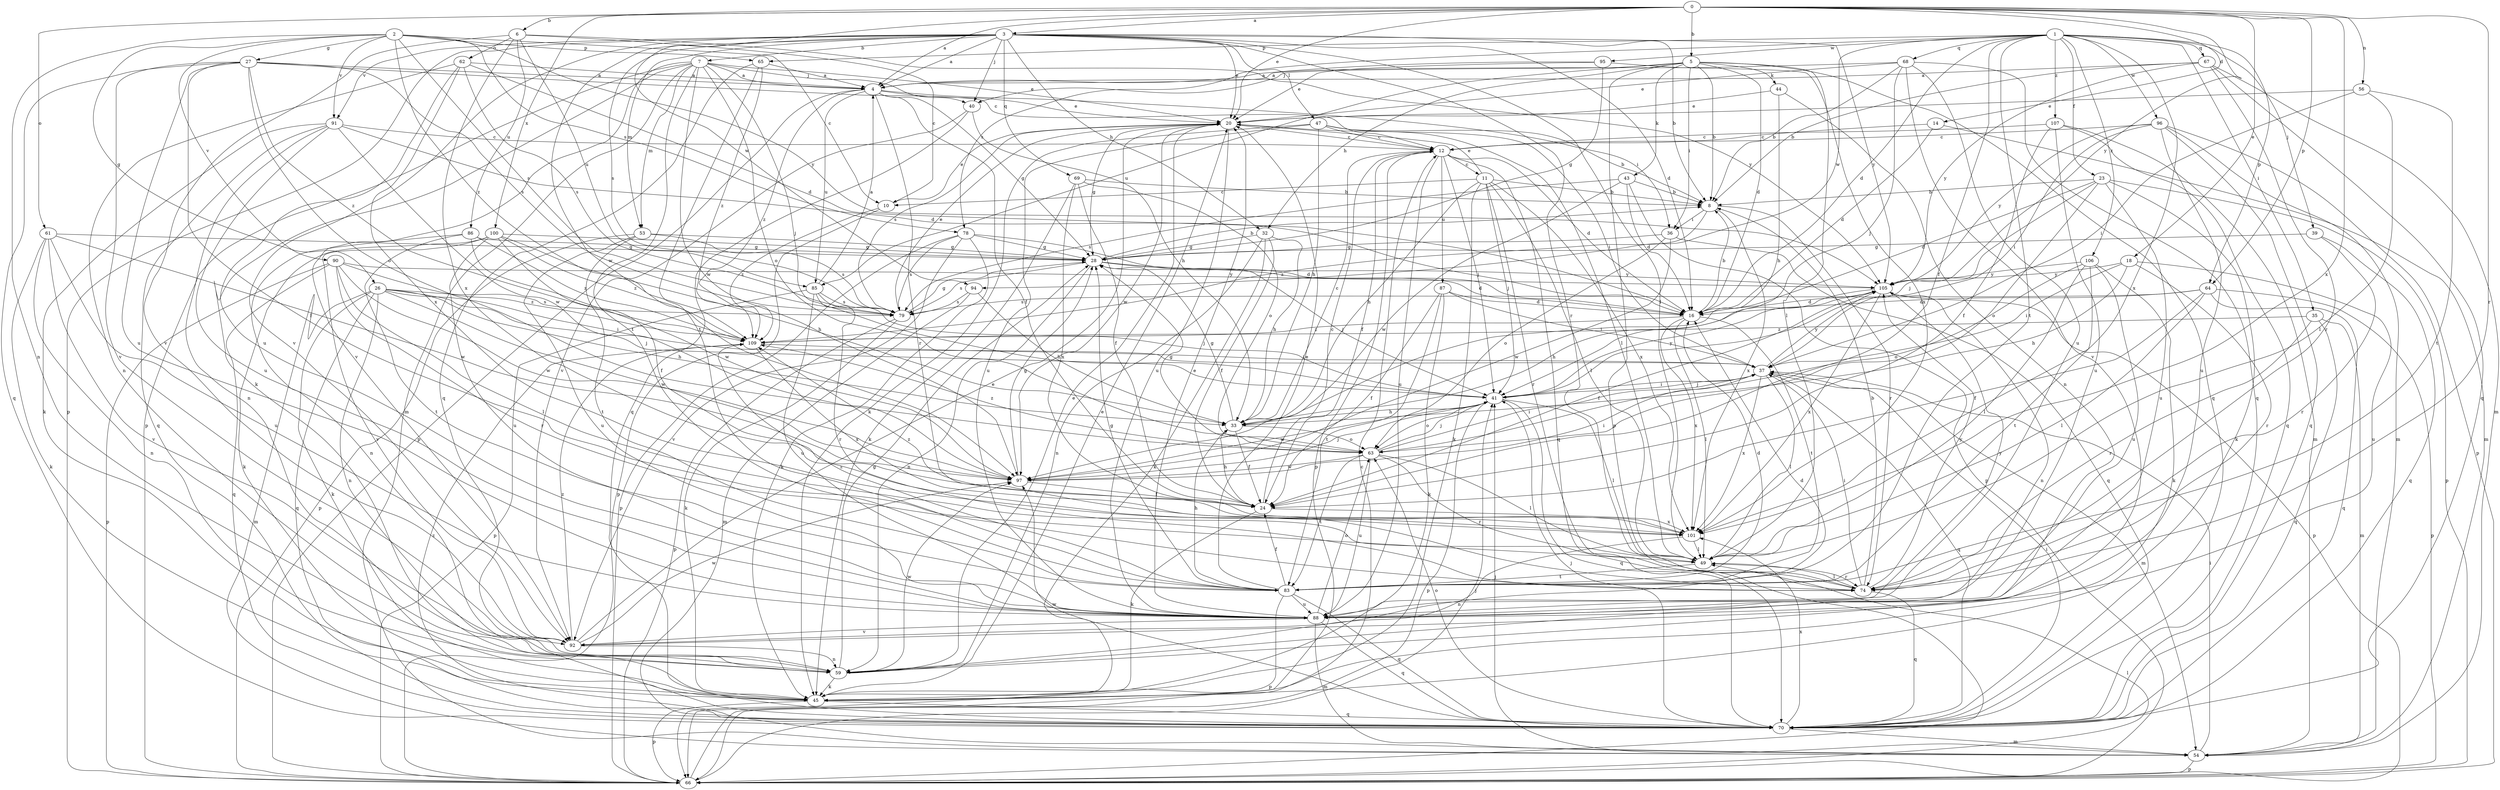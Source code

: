 strict digraph  {
0;
1;
2;
3;
4;
5;
6;
7;
8;
10;
11;
12;
14;
16;
18;
20;
23;
24;
26;
27;
28;
32;
33;
35;
36;
37;
39;
40;
41;
43;
44;
45;
47;
49;
53;
54;
56;
59;
61;
62;
63;
64;
65;
66;
67;
68;
69;
70;
74;
78;
79;
83;
85;
86;
87;
88;
90;
91;
92;
94;
95;
96;
97;
100;
101;
105;
106;
107;
109;
0 -> 3  [label=a];
0 -> 4  [label=a];
0 -> 5  [label=b];
0 -> 6  [label=b];
0 -> 14  [label=d];
0 -> 18  [label=e];
0 -> 20  [label=e];
0 -> 56  [label=n];
0 -> 61  [label=o];
0 -> 64  [label=p];
0 -> 74  [label=r];
0 -> 94  [label=w];
0 -> 100  [label=x];
0 -> 101  [label=x];
0 -> 105  [label=y];
1 -> 16  [label=d];
1 -> 23  [label=f];
1 -> 24  [label=f];
1 -> 35  [label=i];
1 -> 39  [label=j];
1 -> 64  [label=p];
1 -> 65  [label=p];
1 -> 67  [label=q];
1 -> 68  [label=q];
1 -> 78  [label=s];
1 -> 83  [label=t];
1 -> 94  [label=w];
1 -> 95  [label=w];
1 -> 96  [label=w];
1 -> 101  [label=x];
1 -> 106  [label=z];
1 -> 107  [label=z];
2 -> 10  [label=c];
2 -> 26  [label=g];
2 -> 27  [label=g];
2 -> 59  [label=n];
2 -> 65  [label=p];
2 -> 78  [label=s];
2 -> 79  [label=s];
2 -> 90  [label=v];
2 -> 91  [label=v];
2 -> 105  [label=y];
2 -> 109  [label=z];
3 -> 4  [label=a];
3 -> 7  [label=b];
3 -> 8  [label=b];
3 -> 16  [label=d];
3 -> 20  [label=e];
3 -> 32  [label=h];
3 -> 40  [label=j];
3 -> 47  [label=l];
3 -> 49  [label=l];
3 -> 53  [label=m];
3 -> 66  [label=p];
3 -> 69  [label=q];
3 -> 74  [label=r];
3 -> 79  [label=s];
3 -> 91  [label=v];
3 -> 92  [label=v];
3 -> 97  [label=w];
3 -> 105  [label=y];
4 -> 20  [label=e];
4 -> 24  [label=f];
4 -> 28  [label=g];
4 -> 36  [label=i];
4 -> 66  [label=p];
4 -> 74  [label=r];
4 -> 85  [label=u];
4 -> 109  [label=z];
5 -> 8  [label=b];
5 -> 16  [label=d];
5 -> 32  [label=h];
5 -> 36  [label=i];
5 -> 40  [label=j];
5 -> 43  [label=k];
5 -> 44  [label=k];
5 -> 49  [label=l];
5 -> 66  [label=p];
5 -> 70  [label=q];
5 -> 85  [label=u];
6 -> 10  [label=c];
6 -> 62  [label=o];
6 -> 85  [label=u];
6 -> 86  [label=u];
6 -> 92  [label=v];
6 -> 101  [label=x];
6 -> 105  [label=y];
7 -> 4  [label=a];
7 -> 20  [label=e];
7 -> 40  [label=j];
7 -> 41  [label=j];
7 -> 45  [label=k];
7 -> 53  [label=m];
7 -> 54  [label=m];
7 -> 63  [label=o];
7 -> 66  [label=p];
7 -> 83  [label=t];
7 -> 92  [label=v];
7 -> 97  [label=w];
8 -> 36  [label=i];
8 -> 74  [label=r];
8 -> 101  [label=x];
8 -> 109  [label=z];
10 -> 20  [label=e];
10 -> 66  [label=p];
10 -> 109  [label=z];
11 -> 8  [label=b];
11 -> 10  [label=c];
11 -> 20  [label=e];
11 -> 33  [label=h];
11 -> 41  [label=j];
11 -> 45  [label=k];
11 -> 49  [label=l];
11 -> 74  [label=r];
11 -> 101  [label=x];
12 -> 11  [label=c];
12 -> 16  [label=d];
12 -> 24  [label=f];
12 -> 41  [label=j];
12 -> 66  [label=p];
12 -> 70  [label=q];
12 -> 87  [label=u];
12 -> 88  [label=u];
14 -> 12  [label=c];
14 -> 16  [label=d];
14 -> 54  [label=m];
16 -> 8  [label=b];
16 -> 49  [label=l];
16 -> 83  [label=t];
16 -> 101  [label=x];
16 -> 109  [label=z];
18 -> 33  [label=h];
18 -> 37  [label=i];
18 -> 74  [label=r];
18 -> 88  [label=u];
18 -> 105  [label=y];
20 -> 12  [label=c];
20 -> 28  [label=g];
20 -> 49  [label=l];
20 -> 79  [label=s];
20 -> 88  [label=u];
20 -> 97  [label=w];
23 -> 8  [label=b];
23 -> 16  [label=d];
23 -> 41  [label=j];
23 -> 45  [label=k];
23 -> 63  [label=o];
23 -> 66  [label=p];
23 -> 88  [label=u];
24 -> 12  [label=c];
24 -> 33  [label=h];
24 -> 45  [label=k];
24 -> 101  [label=x];
26 -> 33  [label=h];
26 -> 37  [label=i];
26 -> 41  [label=j];
26 -> 45  [label=k];
26 -> 54  [label=m];
26 -> 59  [label=n];
26 -> 70  [label=q];
26 -> 79  [label=s];
26 -> 97  [label=w];
27 -> 4  [label=a];
27 -> 12  [label=c];
27 -> 49  [label=l];
27 -> 63  [label=o];
27 -> 70  [label=q];
27 -> 79  [label=s];
27 -> 88  [label=u];
27 -> 92  [label=v];
27 -> 109  [label=z];
28 -> 8  [label=b];
28 -> 16  [label=d];
28 -> 41  [label=j];
28 -> 59  [label=n];
28 -> 79  [label=s];
28 -> 105  [label=y];
32 -> 24  [label=f];
32 -> 28  [label=g];
32 -> 33  [label=h];
32 -> 45  [label=k];
32 -> 59  [label=n];
33 -> 12  [label=c];
33 -> 24  [label=f];
33 -> 28  [label=g];
33 -> 63  [label=o];
35 -> 54  [label=m];
35 -> 70  [label=q];
35 -> 74  [label=r];
35 -> 109  [label=z];
36 -> 28  [label=g];
36 -> 63  [label=o];
36 -> 70  [label=q];
36 -> 97  [label=w];
37 -> 41  [label=j];
37 -> 49  [label=l];
37 -> 54  [label=m];
37 -> 70  [label=q];
37 -> 101  [label=x];
37 -> 105  [label=y];
39 -> 28  [label=g];
39 -> 70  [label=q];
39 -> 74  [label=r];
40 -> 33  [label=h];
40 -> 70  [label=q];
40 -> 92  [label=v];
41 -> 33  [label=h];
41 -> 37  [label=i];
41 -> 49  [label=l];
41 -> 63  [label=o];
41 -> 66  [label=p];
41 -> 70  [label=q];
41 -> 97  [label=w];
41 -> 105  [label=y];
43 -> 8  [label=b];
43 -> 16  [label=d];
43 -> 66  [label=p];
43 -> 79  [label=s];
43 -> 97  [label=w];
44 -> 20  [label=e];
44 -> 33  [label=h];
44 -> 59  [label=n];
45 -> 20  [label=e];
45 -> 66  [label=p];
45 -> 70  [label=q];
47 -> 8  [label=b];
47 -> 12  [label=c];
47 -> 33  [label=h];
47 -> 37  [label=i];
47 -> 45  [label=k];
47 -> 88  [label=u];
49 -> 74  [label=r];
49 -> 83  [label=t];
53 -> 28  [label=g];
53 -> 66  [label=p];
53 -> 79  [label=s];
53 -> 83  [label=t];
53 -> 88  [label=u];
54 -> 37  [label=i];
54 -> 41  [label=j];
54 -> 66  [label=p];
56 -> 20  [label=e];
56 -> 37  [label=i];
56 -> 49  [label=l];
56 -> 83  [label=t];
59 -> 20  [label=e];
59 -> 28  [label=g];
59 -> 45  [label=k];
59 -> 97  [label=w];
61 -> 28  [label=g];
61 -> 45  [label=k];
61 -> 59  [label=n];
61 -> 88  [label=u];
61 -> 92  [label=v];
61 -> 97  [label=w];
62 -> 4  [label=a];
62 -> 16  [label=d];
62 -> 59  [label=n];
62 -> 79  [label=s];
62 -> 88  [label=u];
62 -> 101  [label=x];
63 -> 28  [label=g];
63 -> 37  [label=i];
63 -> 41  [label=j];
63 -> 49  [label=l];
63 -> 74  [label=r];
63 -> 83  [label=t];
63 -> 88  [label=u];
63 -> 97  [label=w];
63 -> 109  [label=z];
64 -> 16  [label=d];
64 -> 24  [label=f];
64 -> 49  [label=l];
64 -> 66  [label=p];
64 -> 70  [label=q];
64 -> 79  [label=s];
65 -> 4  [label=a];
65 -> 70  [label=q];
65 -> 83  [label=t];
65 -> 109  [label=z];
66 -> 12  [label=c];
66 -> 41  [label=j];
66 -> 49  [label=l];
67 -> 4  [label=a];
67 -> 8  [label=b];
67 -> 54  [label=m];
67 -> 70  [label=q];
67 -> 74  [label=r];
67 -> 105  [label=y];
68 -> 4  [label=a];
68 -> 8  [label=b];
68 -> 20  [label=e];
68 -> 41  [label=j];
68 -> 70  [label=q];
68 -> 88  [label=u];
68 -> 92  [label=v];
69 -> 8  [label=b];
69 -> 24  [label=f];
69 -> 45  [label=k];
69 -> 63  [label=o];
69 -> 101  [label=x];
70 -> 37  [label=i];
70 -> 41  [label=j];
70 -> 54  [label=m];
70 -> 63  [label=o];
70 -> 97  [label=w];
70 -> 101  [label=x];
70 -> 109  [label=z];
74 -> 8  [label=b];
74 -> 37  [label=i];
74 -> 49  [label=l];
74 -> 70  [label=q];
74 -> 105  [label=y];
78 -> 16  [label=d];
78 -> 28  [label=g];
78 -> 45  [label=k];
78 -> 66  [label=p];
78 -> 79  [label=s];
78 -> 92  [label=v];
79 -> 20  [label=e];
79 -> 28  [label=g];
79 -> 45  [label=k];
79 -> 66  [label=p];
83 -> 16  [label=d];
83 -> 20  [label=e];
83 -> 24  [label=f];
83 -> 28  [label=g];
83 -> 33  [label=h];
83 -> 66  [label=p];
83 -> 70  [label=q];
83 -> 88  [label=u];
83 -> 109  [label=z];
85 -> 4  [label=a];
85 -> 41  [label=j];
85 -> 66  [label=p];
85 -> 74  [label=r];
85 -> 79  [label=s];
85 -> 88  [label=u];
86 -> 28  [label=g];
86 -> 59  [label=n];
86 -> 83  [label=t];
86 -> 97  [label=w];
86 -> 109  [label=z];
87 -> 16  [label=d];
87 -> 24  [label=f];
87 -> 37  [label=i];
87 -> 45  [label=k];
87 -> 83  [label=t];
88 -> 20  [label=e];
88 -> 54  [label=m];
88 -> 63  [label=o];
88 -> 70  [label=q];
88 -> 92  [label=v];
88 -> 105  [label=y];
90 -> 49  [label=l];
90 -> 66  [label=p];
90 -> 70  [label=q];
90 -> 74  [label=r];
90 -> 97  [label=w];
90 -> 105  [label=y];
90 -> 109  [label=z];
91 -> 12  [label=c];
91 -> 16  [label=d];
91 -> 45  [label=k];
91 -> 59  [label=n];
91 -> 70  [label=q];
91 -> 88  [label=u];
91 -> 97  [label=w];
92 -> 16  [label=d];
92 -> 20  [label=e];
92 -> 59  [label=n];
92 -> 97  [label=w];
92 -> 109  [label=z];
94 -> 33  [label=h];
94 -> 54  [label=m];
94 -> 79  [label=s];
95 -> 4  [label=a];
95 -> 20  [label=e];
95 -> 28  [label=g];
95 -> 101  [label=x];
96 -> 12  [label=c];
96 -> 37  [label=i];
96 -> 54  [label=m];
96 -> 66  [label=p];
96 -> 70  [label=q];
96 -> 88  [label=u];
96 -> 105  [label=y];
97 -> 24  [label=f];
97 -> 28  [label=g];
97 -> 37  [label=i];
97 -> 41  [label=j];
100 -> 24  [label=f];
100 -> 28  [label=g];
100 -> 33  [label=h];
100 -> 45  [label=k];
100 -> 88  [label=u];
100 -> 92  [label=v];
100 -> 109  [label=z];
101 -> 49  [label=l];
101 -> 59  [label=n];
101 -> 109  [label=z];
105 -> 16  [label=d];
105 -> 24  [label=f];
105 -> 33  [label=h];
105 -> 59  [label=n];
105 -> 66  [label=p];
105 -> 101  [label=x];
106 -> 45  [label=k];
106 -> 49  [label=l];
106 -> 63  [label=o];
106 -> 83  [label=t];
106 -> 88  [label=u];
106 -> 105  [label=y];
107 -> 12  [label=c];
107 -> 24  [label=f];
107 -> 54  [label=m];
107 -> 70  [label=q];
107 -> 88  [label=u];
109 -> 37  [label=i];
109 -> 101  [label=x];
}
